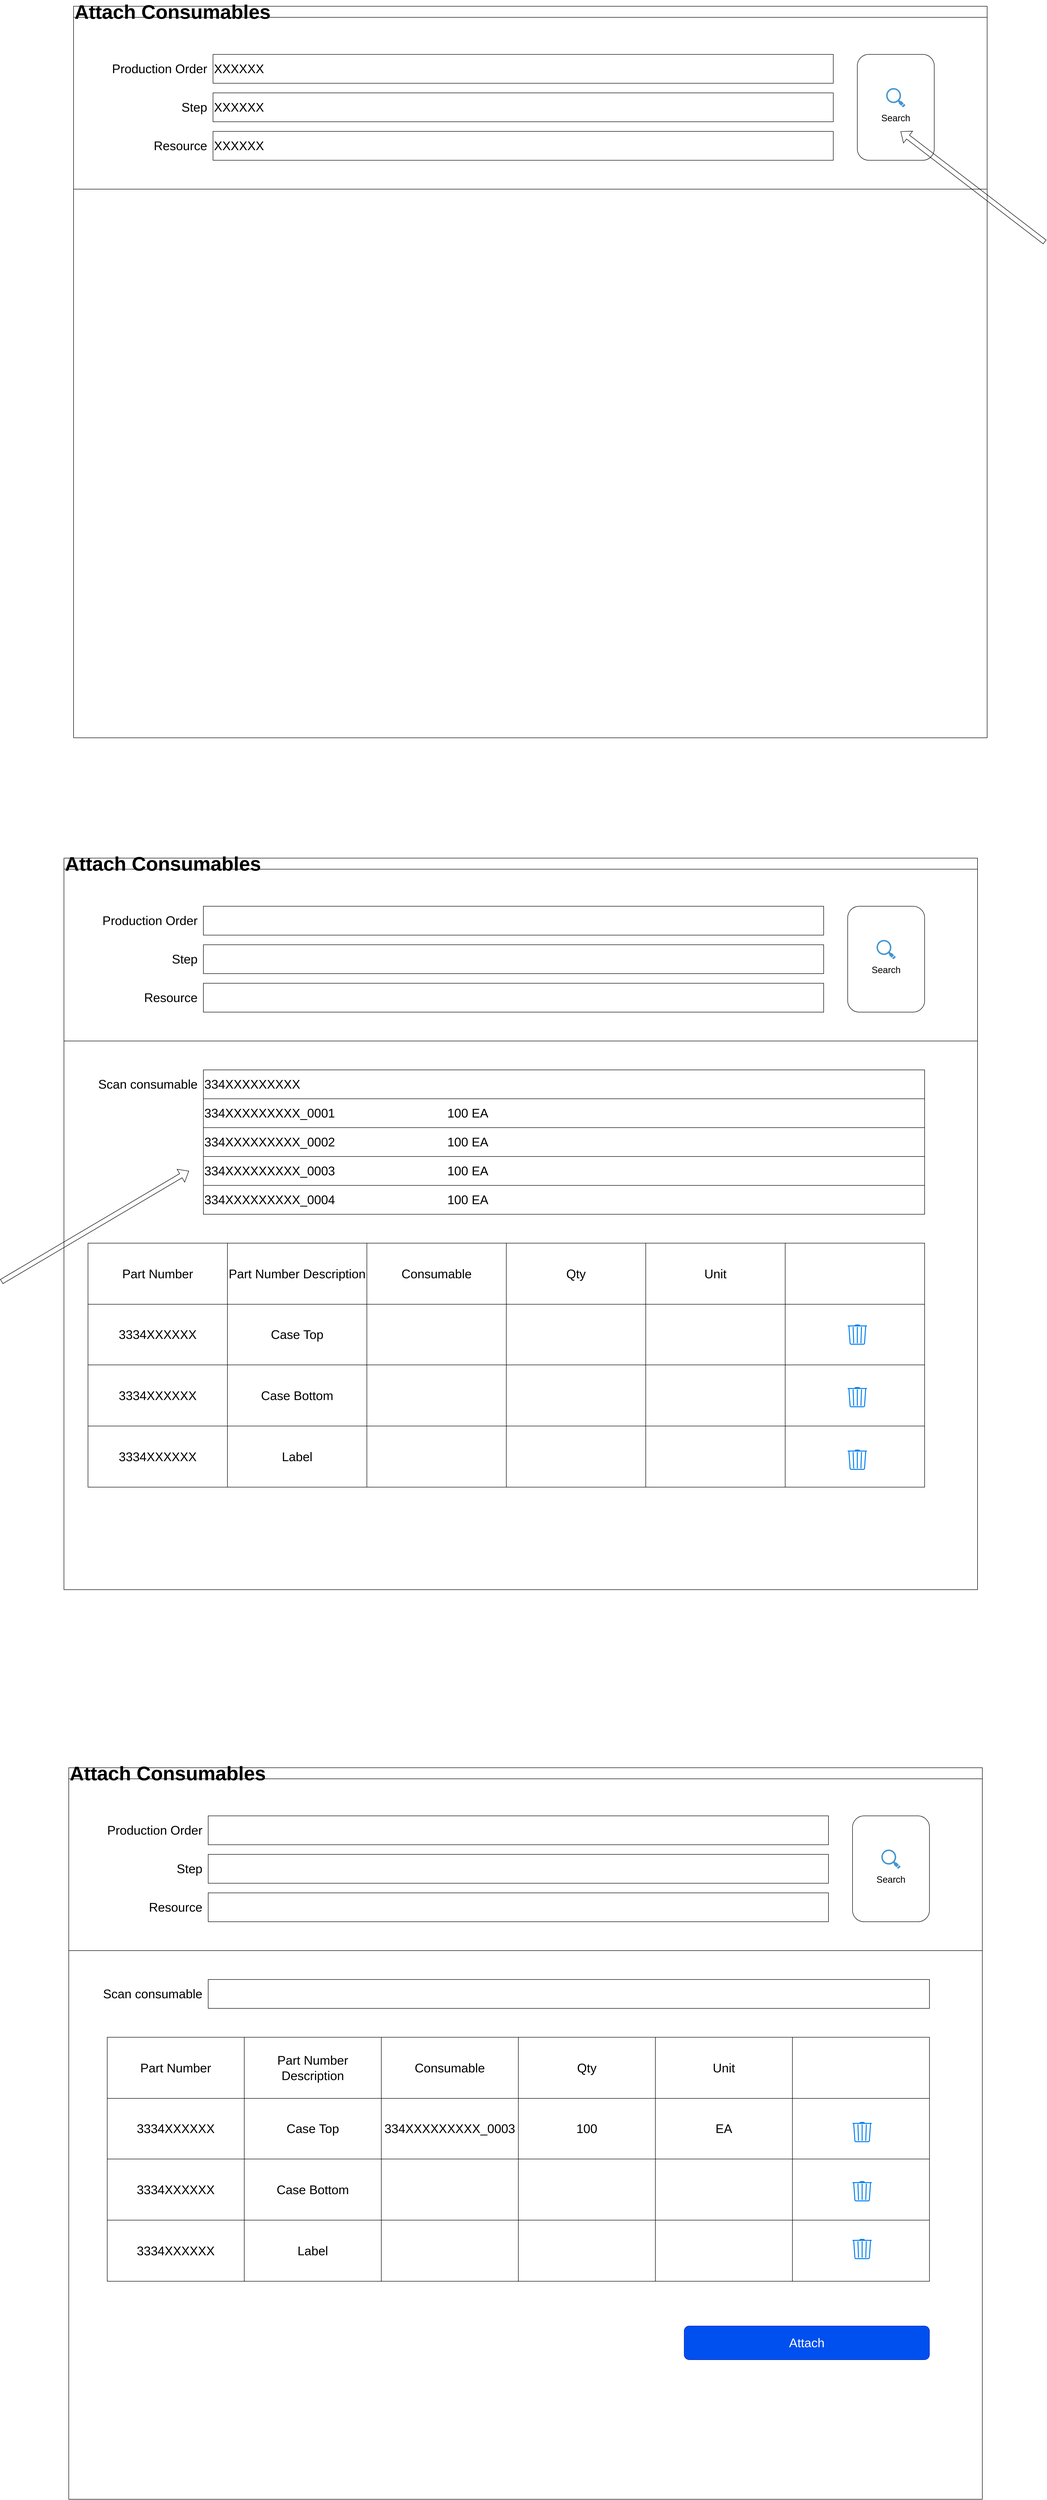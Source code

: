 <mxfile version="24.2.2" type="github">
  <diagram name="Page-1" id="Syd85vtcyYVbc08jkSv1">
    <mxGraphModel dx="2673" dy="3662" grid="1" gridSize="10" guides="1" tooltips="1" connect="1" arrows="1" fold="1" page="0" pageScale="1" pageWidth="1169" pageHeight="827" math="0" shadow="0">
      <root>
        <mxCell id="0" />
        <mxCell id="1" parent="0" />
        <mxCell id="GBS9pjqPEXnVsBJEZC-B-23" value="&lt;font style=&quot;font-size: 41px;&quot;&gt;Attach Consumables&lt;/font&gt;" style="swimlane;whiteSpace=wrap;html=1;align=left;" vertex="1" parent="1">
          <mxGeometry x="-130" y="-50" width="1900" height="1520" as="geometry" />
        </mxCell>
        <mxCell id="GBS9pjqPEXnVsBJEZC-B-14" value="" style="rounded=0;whiteSpace=wrap;html=1;" vertex="1" parent="GBS9pjqPEXnVsBJEZC-B-23">
          <mxGeometry x="290" y="100" width="1290" height="60" as="geometry" />
        </mxCell>
        <mxCell id="GBS9pjqPEXnVsBJEZC-B-15" value="" style="rounded=0;whiteSpace=wrap;html=1;" vertex="1" parent="GBS9pjqPEXnVsBJEZC-B-23">
          <mxGeometry x="290" y="180" width="1290" height="60" as="geometry" />
        </mxCell>
        <mxCell id="GBS9pjqPEXnVsBJEZC-B-16" value="" style="rounded=0;whiteSpace=wrap;html=1;" vertex="1" parent="GBS9pjqPEXnVsBJEZC-B-23">
          <mxGeometry x="290" y="260" width="1290" height="60" as="geometry" />
        </mxCell>
        <mxCell id="GBS9pjqPEXnVsBJEZC-B-17" value="Production Order" style="text;html=1;align=right;verticalAlign=middle;whiteSpace=wrap;rounded=0;fontSize=26;" vertex="1" parent="GBS9pjqPEXnVsBJEZC-B-23">
          <mxGeometry x="60" y="115" width="220" height="30" as="geometry" />
        </mxCell>
        <mxCell id="GBS9pjqPEXnVsBJEZC-B-18" value="Resource" style="text;html=1;align=right;verticalAlign=middle;whiteSpace=wrap;rounded=0;fontSize=26;" vertex="1" parent="GBS9pjqPEXnVsBJEZC-B-23">
          <mxGeometry x="40" y="275" width="240" height="30" as="geometry" />
        </mxCell>
        <mxCell id="GBS9pjqPEXnVsBJEZC-B-19" value="Step" style="text;html=1;align=right;verticalAlign=middle;whiteSpace=wrap;rounded=0;fontSize=26;" vertex="1" parent="GBS9pjqPEXnVsBJEZC-B-23">
          <mxGeometry x="30" y="195" width="250" height="30" as="geometry" />
        </mxCell>
        <mxCell id="GBS9pjqPEXnVsBJEZC-B-20" value="&lt;font style=&quot;font-size: 19px;&quot;&gt;&amp;nbsp;&lt;/font&gt;&lt;div&gt;&lt;font style=&quot;font-size: 19px;&quot;&gt;&lt;br&gt;&lt;/font&gt;&lt;/div&gt;&lt;div&gt;&lt;font style=&quot;font-size: 19px;&quot;&gt;Search&lt;/font&gt;&lt;/div&gt;" style="rounded=1;whiteSpace=wrap;html=1;" vertex="1" parent="GBS9pjqPEXnVsBJEZC-B-23">
          <mxGeometry x="1630" y="100" width="160" height="220" as="geometry" />
        </mxCell>
        <mxCell id="GBS9pjqPEXnVsBJEZC-B-21" value="" style="shadow=0;dashed=0;html=1;strokeColor=none;fillColor=#4495D1;labelPosition=center;verticalLabelPosition=bottom;verticalAlign=top;align=center;outlineConnect=0;shape=mxgraph.veeam.magnifying_glass;pointerEvents=1;" vertex="1" parent="GBS9pjqPEXnVsBJEZC-B-23">
          <mxGeometry x="1690" y="170" width="40" height="40" as="geometry" />
        </mxCell>
        <mxCell id="GBS9pjqPEXnVsBJEZC-B-25" value="&lt;font style=&quot;font-size: 26px;&quot;&gt;334XXXXXXXXX&lt;/font&gt;" style="rounded=0;whiteSpace=wrap;html=1;align=left;" vertex="1" parent="GBS9pjqPEXnVsBJEZC-B-23">
          <mxGeometry x="290" y="440" width="1500" height="60" as="geometry" />
        </mxCell>
        <mxCell id="GBS9pjqPEXnVsBJEZC-B-26" value="&lt;font style=&quot;font-size: 26px;&quot;&gt;Scan consumable&lt;/font&gt;" style="text;html=1;align=right;verticalAlign=middle;whiteSpace=wrap;rounded=0;fontSize=20;" vertex="1" parent="GBS9pjqPEXnVsBJEZC-B-23">
          <mxGeometry x="70" y="455" width="210" height="30" as="geometry" />
        </mxCell>
        <mxCell id="GBS9pjqPEXnVsBJEZC-B-27" value="&lt;font style=&quot;font-size: 26px;&quot;&gt;334XXXXXXXXX_0001&lt;/font&gt;" style="rounded=0;whiteSpace=wrap;html=1;align=left;" vertex="1" parent="GBS9pjqPEXnVsBJEZC-B-23">
          <mxGeometry x="290" y="500" width="1500" height="60" as="geometry" />
        </mxCell>
        <mxCell id="GBS9pjqPEXnVsBJEZC-B-28" value="&lt;font style=&quot;font-size: 26px;&quot;&gt;334XXXXXXXXX_0002&lt;/font&gt;" style="rounded=0;whiteSpace=wrap;html=1;align=left;" vertex="1" parent="GBS9pjqPEXnVsBJEZC-B-23">
          <mxGeometry x="290" y="560" width="1500" height="60" as="geometry" />
        </mxCell>
        <mxCell id="GBS9pjqPEXnVsBJEZC-B-29" value="&lt;font style=&quot;font-size: 26px;&quot;&gt;334XXXXXXXXX_0003&lt;/font&gt;" style="rounded=0;whiteSpace=wrap;html=1;align=left;" vertex="1" parent="GBS9pjqPEXnVsBJEZC-B-23">
          <mxGeometry x="290" y="620" width="1500" height="60" as="geometry" />
        </mxCell>
        <mxCell id="GBS9pjqPEXnVsBJEZC-B-30" value="&lt;font style=&quot;font-size: 26px;&quot;&gt;334XXXXXXXXX_0004&lt;/font&gt;" style="rounded=0;whiteSpace=wrap;html=1;align=left;" vertex="1" parent="GBS9pjqPEXnVsBJEZC-B-23">
          <mxGeometry x="290" y="680" width="1500" height="60" as="geometry" />
        </mxCell>
        <mxCell id="GBS9pjqPEXnVsBJEZC-B-31" value="100 EA" style="text;html=1;align=center;verticalAlign=middle;whiteSpace=wrap;rounded=0;fontSize=26;" vertex="1" parent="GBS9pjqPEXnVsBJEZC-B-23">
          <mxGeometry x="790" y="515" width="100" height="30" as="geometry" />
        </mxCell>
        <mxCell id="GBS9pjqPEXnVsBJEZC-B-38" value="100 EA" style="text;html=1;align=center;verticalAlign=middle;whiteSpace=wrap;rounded=0;fontSize=26;" vertex="1" parent="GBS9pjqPEXnVsBJEZC-B-23">
          <mxGeometry x="790" y="575" width="100" height="30" as="geometry" />
        </mxCell>
        <mxCell id="GBS9pjqPEXnVsBJEZC-B-39" value="100 EA" style="text;html=1;align=center;verticalAlign=middle;whiteSpace=wrap;rounded=0;fontSize=26;" vertex="1" parent="GBS9pjqPEXnVsBJEZC-B-23">
          <mxGeometry x="790" y="635" width="100" height="30" as="geometry" />
        </mxCell>
        <mxCell id="GBS9pjqPEXnVsBJEZC-B-40" value="100 EA" style="text;html=1;align=center;verticalAlign=middle;whiteSpace=wrap;rounded=0;fontSize=26;" vertex="1" parent="GBS9pjqPEXnVsBJEZC-B-23">
          <mxGeometry x="790" y="695" width="100" height="30" as="geometry" />
        </mxCell>
        <mxCell id="GBS9pjqPEXnVsBJEZC-B-41" value="" style="shape=flexArrow;endArrow=classic;html=1;rounded=0;" edge="1" parent="GBS9pjqPEXnVsBJEZC-B-23">
          <mxGeometry width="50" height="50" relative="1" as="geometry">
            <mxPoint x="-130" y="880" as="sourcePoint" />
            <mxPoint x="260" y="650" as="targetPoint" />
          </mxGeometry>
        </mxCell>
        <mxCell id="GBS9pjqPEXnVsBJEZC-B-124" value="" style="shape=table;startSize=0;container=1;collapsible=0;childLayout=tableLayout;fontSize=16;" vertex="1" parent="GBS9pjqPEXnVsBJEZC-B-23">
          <mxGeometry x="50" y="800" width="1740" height="507" as="geometry" />
        </mxCell>
        <mxCell id="GBS9pjqPEXnVsBJEZC-B-125" value="" style="shape=tableRow;horizontal=0;startSize=0;swimlaneHead=0;swimlaneBody=0;strokeColor=inherit;top=0;left=0;bottom=0;right=0;collapsible=0;dropTarget=0;fillColor=none;points=[[0,0.5],[1,0.5]];portConstraint=eastwest;fontSize=16;" vertex="1" parent="GBS9pjqPEXnVsBJEZC-B-124">
          <mxGeometry width="1740" height="127" as="geometry" />
        </mxCell>
        <mxCell id="GBS9pjqPEXnVsBJEZC-B-126" value="&lt;font style=&quot;font-size: 26px;&quot;&gt;Part Number&lt;/font&gt;" style="shape=partialRectangle;html=1;whiteSpace=wrap;connectable=0;strokeColor=inherit;overflow=hidden;fillColor=none;top=0;left=0;bottom=0;right=0;pointerEvents=1;fontSize=16;" vertex="1" parent="GBS9pjqPEXnVsBJEZC-B-125">
          <mxGeometry width="290" height="127" as="geometry">
            <mxRectangle width="290" height="127" as="alternateBounds" />
          </mxGeometry>
        </mxCell>
        <mxCell id="GBS9pjqPEXnVsBJEZC-B-127" value="&lt;span style=&quot;font-size: 26px;&quot;&gt;Part Number Description&lt;/span&gt;" style="shape=partialRectangle;html=1;whiteSpace=wrap;connectable=0;strokeColor=inherit;overflow=hidden;fillColor=none;top=0;left=0;bottom=0;right=0;pointerEvents=1;fontSize=16;" vertex="1" parent="GBS9pjqPEXnVsBJEZC-B-125">
          <mxGeometry x="290" width="290" height="127" as="geometry">
            <mxRectangle width="290" height="127" as="alternateBounds" />
          </mxGeometry>
        </mxCell>
        <mxCell id="GBS9pjqPEXnVsBJEZC-B-128" value="&lt;span style=&quot;font-size: 26px;&quot;&gt;Consumable&lt;/span&gt;" style="shape=partialRectangle;html=1;whiteSpace=wrap;connectable=0;strokeColor=inherit;overflow=hidden;fillColor=none;top=0;left=0;bottom=0;right=0;pointerEvents=1;fontSize=16;" vertex="1" parent="GBS9pjqPEXnVsBJEZC-B-125">
          <mxGeometry x="580" width="290" height="127" as="geometry">
            <mxRectangle width="290" height="127" as="alternateBounds" />
          </mxGeometry>
        </mxCell>
        <mxCell id="GBS9pjqPEXnVsBJEZC-B-129" value="&lt;span style=&quot;font-size: 26px;&quot;&gt;Qty&lt;/span&gt;" style="shape=partialRectangle;html=1;whiteSpace=wrap;connectable=0;strokeColor=inherit;overflow=hidden;fillColor=none;top=0;left=0;bottom=0;right=0;pointerEvents=1;fontSize=16;" vertex="1" parent="GBS9pjqPEXnVsBJEZC-B-125">
          <mxGeometry x="870" width="290" height="127" as="geometry">
            <mxRectangle width="290" height="127" as="alternateBounds" />
          </mxGeometry>
        </mxCell>
        <mxCell id="GBS9pjqPEXnVsBJEZC-B-130" value="&lt;span style=&quot;font-size: 26px;&quot;&gt;Unit&lt;/span&gt;" style="shape=partialRectangle;html=1;whiteSpace=wrap;connectable=0;strokeColor=inherit;overflow=hidden;fillColor=none;top=0;left=0;bottom=0;right=0;pointerEvents=1;fontSize=16;" vertex="1" parent="GBS9pjqPEXnVsBJEZC-B-125">
          <mxGeometry x="1160" width="290" height="127" as="geometry">
            <mxRectangle width="290" height="127" as="alternateBounds" />
          </mxGeometry>
        </mxCell>
        <mxCell id="GBS9pjqPEXnVsBJEZC-B-149" style="shape=partialRectangle;html=1;whiteSpace=wrap;connectable=0;strokeColor=inherit;overflow=hidden;fillColor=none;top=0;left=0;bottom=0;right=0;pointerEvents=1;fontSize=16;" vertex="1" parent="GBS9pjqPEXnVsBJEZC-B-125">
          <mxGeometry x="1450" width="290" height="127" as="geometry">
            <mxRectangle width="290" height="127" as="alternateBounds" />
          </mxGeometry>
        </mxCell>
        <mxCell id="GBS9pjqPEXnVsBJEZC-B-131" value="" style="shape=tableRow;horizontal=0;startSize=0;swimlaneHead=0;swimlaneBody=0;strokeColor=inherit;top=0;left=0;bottom=0;right=0;collapsible=0;dropTarget=0;fillColor=none;points=[[0,0.5],[1,0.5]];portConstraint=eastwest;fontSize=16;" vertex="1" parent="GBS9pjqPEXnVsBJEZC-B-124">
          <mxGeometry y="127" width="1740" height="126" as="geometry" />
        </mxCell>
        <mxCell id="GBS9pjqPEXnVsBJEZC-B-132" value="&lt;font style=&quot;font-size: 26px;&quot;&gt;3334XXXXXX&lt;/font&gt;" style="shape=partialRectangle;html=1;whiteSpace=wrap;connectable=0;strokeColor=inherit;overflow=hidden;fillColor=none;top=0;left=0;bottom=0;right=0;pointerEvents=1;fontSize=16;" vertex="1" parent="GBS9pjqPEXnVsBJEZC-B-131">
          <mxGeometry width="290" height="126" as="geometry">
            <mxRectangle width="290" height="126" as="alternateBounds" />
          </mxGeometry>
        </mxCell>
        <mxCell id="GBS9pjqPEXnVsBJEZC-B-133" value="&lt;span style=&quot;font-size: 26px;&quot;&gt;Case Top&lt;/span&gt;" style="shape=partialRectangle;html=1;whiteSpace=wrap;connectable=0;strokeColor=inherit;overflow=hidden;fillColor=none;top=0;left=0;bottom=0;right=0;pointerEvents=1;fontSize=16;" vertex="1" parent="GBS9pjqPEXnVsBJEZC-B-131">
          <mxGeometry x="290" width="290" height="126" as="geometry">
            <mxRectangle width="290" height="126" as="alternateBounds" />
          </mxGeometry>
        </mxCell>
        <mxCell id="GBS9pjqPEXnVsBJEZC-B-134" value="" style="shape=partialRectangle;html=1;whiteSpace=wrap;connectable=0;strokeColor=inherit;overflow=hidden;fillColor=none;top=0;left=0;bottom=0;right=0;pointerEvents=1;fontSize=16;" vertex="1" parent="GBS9pjqPEXnVsBJEZC-B-131">
          <mxGeometry x="580" width="290" height="126" as="geometry">
            <mxRectangle width="290" height="126" as="alternateBounds" />
          </mxGeometry>
        </mxCell>
        <mxCell id="GBS9pjqPEXnVsBJEZC-B-135" style="shape=partialRectangle;html=1;whiteSpace=wrap;connectable=0;strokeColor=inherit;overflow=hidden;fillColor=none;top=0;left=0;bottom=0;right=0;pointerEvents=1;fontSize=16;" vertex="1" parent="GBS9pjqPEXnVsBJEZC-B-131">
          <mxGeometry x="870" width="290" height="126" as="geometry">
            <mxRectangle width="290" height="126" as="alternateBounds" />
          </mxGeometry>
        </mxCell>
        <mxCell id="GBS9pjqPEXnVsBJEZC-B-136" style="shape=partialRectangle;html=1;whiteSpace=wrap;connectable=0;strokeColor=inherit;overflow=hidden;fillColor=none;top=0;left=0;bottom=0;right=0;pointerEvents=1;fontSize=16;" vertex="1" parent="GBS9pjqPEXnVsBJEZC-B-131">
          <mxGeometry x="1160" width="290" height="126" as="geometry">
            <mxRectangle width="290" height="126" as="alternateBounds" />
          </mxGeometry>
        </mxCell>
        <mxCell id="GBS9pjqPEXnVsBJEZC-B-150" style="shape=partialRectangle;html=1;whiteSpace=wrap;connectable=0;strokeColor=inherit;overflow=hidden;fillColor=none;top=0;left=0;bottom=0;right=0;pointerEvents=1;fontSize=16;" vertex="1" parent="GBS9pjqPEXnVsBJEZC-B-131">
          <mxGeometry x="1450" width="290" height="126" as="geometry">
            <mxRectangle width="290" height="126" as="alternateBounds" />
          </mxGeometry>
        </mxCell>
        <mxCell id="GBS9pjqPEXnVsBJEZC-B-137" value="" style="shape=tableRow;horizontal=0;startSize=0;swimlaneHead=0;swimlaneBody=0;strokeColor=inherit;top=0;left=0;bottom=0;right=0;collapsible=0;dropTarget=0;fillColor=none;points=[[0,0.5],[1,0.5]];portConstraint=eastwest;fontSize=16;" vertex="1" parent="GBS9pjqPEXnVsBJEZC-B-124">
          <mxGeometry y="253" width="1740" height="127" as="geometry" />
        </mxCell>
        <mxCell id="GBS9pjqPEXnVsBJEZC-B-138" value="&lt;span style=&quot;font-size: 26px;&quot;&gt;3334XXXXXX&lt;/span&gt;" style="shape=partialRectangle;html=1;whiteSpace=wrap;connectable=0;strokeColor=inherit;overflow=hidden;fillColor=none;top=0;left=0;bottom=0;right=0;pointerEvents=1;fontSize=16;" vertex="1" parent="GBS9pjqPEXnVsBJEZC-B-137">
          <mxGeometry width="290" height="127" as="geometry">
            <mxRectangle width="290" height="127" as="alternateBounds" />
          </mxGeometry>
        </mxCell>
        <mxCell id="GBS9pjqPEXnVsBJEZC-B-139" value="&lt;span style=&quot;font-size: 26px;&quot;&gt;Case Bottom&lt;/span&gt;" style="shape=partialRectangle;html=1;whiteSpace=wrap;connectable=0;strokeColor=inherit;overflow=hidden;fillColor=none;top=0;left=0;bottom=0;right=0;pointerEvents=1;fontSize=16;" vertex="1" parent="GBS9pjqPEXnVsBJEZC-B-137">
          <mxGeometry x="290" width="290" height="127" as="geometry">
            <mxRectangle width="290" height="127" as="alternateBounds" />
          </mxGeometry>
        </mxCell>
        <mxCell id="GBS9pjqPEXnVsBJEZC-B-140" value="" style="shape=partialRectangle;html=1;whiteSpace=wrap;connectable=0;strokeColor=inherit;overflow=hidden;fillColor=none;top=0;left=0;bottom=0;right=0;pointerEvents=1;fontSize=16;" vertex="1" parent="GBS9pjqPEXnVsBJEZC-B-137">
          <mxGeometry x="580" width="290" height="127" as="geometry">
            <mxRectangle width="290" height="127" as="alternateBounds" />
          </mxGeometry>
        </mxCell>
        <mxCell id="GBS9pjqPEXnVsBJEZC-B-141" style="shape=partialRectangle;html=1;whiteSpace=wrap;connectable=0;strokeColor=inherit;overflow=hidden;fillColor=none;top=0;left=0;bottom=0;right=0;pointerEvents=1;fontSize=16;" vertex="1" parent="GBS9pjqPEXnVsBJEZC-B-137">
          <mxGeometry x="870" width="290" height="127" as="geometry">
            <mxRectangle width="290" height="127" as="alternateBounds" />
          </mxGeometry>
        </mxCell>
        <mxCell id="GBS9pjqPEXnVsBJEZC-B-142" style="shape=partialRectangle;html=1;whiteSpace=wrap;connectable=0;strokeColor=inherit;overflow=hidden;fillColor=none;top=0;left=0;bottom=0;right=0;pointerEvents=1;fontSize=16;" vertex="1" parent="GBS9pjqPEXnVsBJEZC-B-137">
          <mxGeometry x="1160" width="290" height="127" as="geometry">
            <mxRectangle width="290" height="127" as="alternateBounds" />
          </mxGeometry>
        </mxCell>
        <mxCell id="GBS9pjqPEXnVsBJEZC-B-151" style="shape=partialRectangle;html=1;whiteSpace=wrap;connectable=0;strokeColor=inherit;overflow=hidden;fillColor=none;top=0;left=0;bottom=0;right=0;pointerEvents=1;fontSize=16;" vertex="1" parent="GBS9pjqPEXnVsBJEZC-B-137">
          <mxGeometry x="1450" width="290" height="127" as="geometry">
            <mxRectangle width="290" height="127" as="alternateBounds" />
          </mxGeometry>
        </mxCell>
        <mxCell id="GBS9pjqPEXnVsBJEZC-B-143" style="shape=tableRow;horizontal=0;startSize=0;swimlaneHead=0;swimlaneBody=0;strokeColor=inherit;top=0;left=0;bottom=0;right=0;collapsible=0;dropTarget=0;fillColor=none;points=[[0,0.5],[1,0.5]];portConstraint=eastwest;fontSize=16;" vertex="1" parent="GBS9pjqPEXnVsBJEZC-B-124">
          <mxGeometry y="380" width="1740" height="127" as="geometry" />
        </mxCell>
        <mxCell id="GBS9pjqPEXnVsBJEZC-B-144" value="&lt;span style=&quot;font-size: 26px;&quot;&gt;3334XXXXXX&lt;/span&gt;" style="shape=partialRectangle;html=1;whiteSpace=wrap;connectable=0;strokeColor=inherit;overflow=hidden;fillColor=none;top=0;left=0;bottom=0;right=0;pointerEvents=1;fontSize=16;" vertex="1" parent="GBS9pjqPEXnVsBJEZC-B-143">
          <mxGeometry width="290" height="127" as="geometry">
            <mxRectangle width="290" height="127" as="alternateBounds" />
          </mxGeometry>
        </mxCell>
        <mxCell id="GBS9pjqPEXnVsBJEZC-B-145" value="&lt;span style=&quot;font-size: 26px;&quot;&gt;Label&lt;/span&gt;" style="shape=partialRectangle;html=1;whiteSpace=wrap;connectable=0;strokeColor=inherit;overflow=hidden;fillColor=none;top=0;left=0;bottom=0;right=0;pointerEvents=1;fontSize=16;" vertex="1" parent="GBS9pjqPEXnVsBJEZC-B-143">
          <mxGeometry x="290" width="290" height="127" as="geometry">
            <mxRectangle width="290" height="127" as="alternateBounds" />
          </mxGeometry>
        </mxCell>
        <mxCell id="GBS9pjqPEXnVsBJEZC-B-146" style="shape=partialRectangle;html=1;whiteSpace=wrap;connectable=0;strokeColor=inherit;overflow=hidden;fillColor=none;top=0;left=0;bottom=0;right=0;pointerEvents=1;fontSize=16;" vertex="1" parent="GBS9pjqPEXnVsBJEZC-B-143">
          <mxGeometry x="580" width="290" height="127" as="geometry">
            <mxRectangle width="290" height="127" as="alternateBounds" />
          </mxGeometry>
        </mxCell>
        <mxCell id="GBS9pjqPEXnVsBJEZC-B-147" style="shape=partialRectangle;html=1;whiteSpace=wrap;connectable=0;strokeColor=inherit;overflow=hidden;fillColor=none;top=0;left=0;bottom=0;right=0;pointerEvents=1;fontSize=16;" vertex="1" parent="GBS9pjqPEXnVsBJEZC-B-143">
          <mxGeometry x="870" width="290" height="127" as="geometry">
            <mxRectangle width="290" height="127" as="alternateBounds" />
          </mxGeometry>
        </mxCell>
        <mxCell id="GBS9pjqPEXnVsBJEZC-B-148" style="shape=partialRectangle;html=1;whiteSpace=wrap;connectable=0;strokeColor=inherit;overflow=hidden;fillColor=none;top=0;left=0;bottom=0;right=0;pointerEvents=1;fontSize=16;" vertex="1" parent="GBS9pjqPEXnVsBJEZC-B-143">
          <mxGeometry x="1160" width="290" height="127" as="geometry">
            <mxRectangle width="290" height="127" as="alternateBounds" />
          </mxGeometry>
        </mxCell>
        <mxCell id="GBS9pjqPEXnVsBJEZC-B-152" style="shape=partialRectangle;html=1;whiteSpace=wrap;connectable=0;strokeColor=inherit;overflow=hidden;fillColor=none;top=0;left=0;bottom=0;right=0;pointerEvents=1;fontSize=16;" vertex="1" parent="GBS9pjqPEXnVsBJEZC-B-143">
          <mxGeometry x="1450" width="290" height="127" as="geometry">
            <mxRectangle width="290" height="127" as="alternateBounds" />
          </mxGeometry>
        </mxCell>
        <mxCell id="GBS9pjqPEXnVsBJEZC-B-154" value="" style="html=1;verticalLabelPosition=bottom;align=center;labelBackgroundColor=#ffffff;verticalAlign=top;strokeWidth=2;strokeColor=#0080F0;shadow=0;dashed=0;shape=mxgraph.ios7.icons.trashcan;" vertex="1" parent="GBS9pjqPEXnVsBJEZC-B-23">
          <mxGeometry x="1630" y="970" width="40" height="40" as="geometry" />
        </mxCell>
        <mxCell id="GBS9pjqPEXnVsBJEZC-B-155" value="" style="html=1;verticalLabelPosition=bottom;align=center;labelBackgroundColor=#ffffff;verticalAlign=top;strokeWidth=2;strokeColor=#0080F0;shadow=0;dashed=0;shape=mxgraph.ios7.icons.trashcan;" vertex="1" parent="GBS9pjqPEXnVsBJEZC-B-23">
          <mxGeometry x="1630" y="1100" width="40" height="40" as="geometry" />
        </mxCell>
        <mxCell id="GBS9pjqPEXnVsBJEZC-B-156" value="" style="html=1;verticalLabelPosition=bottom;align=center;labelBackgroundColor=#ffffff;verticalAlign=top;strokeWidth=2;strokeColor=#0080F0;shadow=0;dashed=0;shape=mxgraph.ios7.icons.trashcan;" vertex="1" parent="GBS9pjqPEXnVsBJEZC-B-23">
          <mxGeometry x="1630" y="1230" width="40" height="40" as="geometry" />
        </mxCell>
        <mxCell id="GBS9pjqPEXnVsBJEZC-B-24" value="" style="endArrow=none;html=1;rounded=0;exitX=0;exitY=0.25;exitDx=0;exitDy=0;entryX=1;entryY=0.25;entryDx=0;entryDy=0;" edge="1" parent="1" source="GBS9pjqPEXnVsBJEZC-B-23" target="GBS9pjqPEXnVsBJEZC-B-23">
          <mxGeometry width="50" height="50" relative="1" as="geometry">
            <mxPoint x="710" y="590" as="sourcePoint" />
            <mxPoint x="760" y="540" as="targetPoint" />
          </mxGeometry>
        </mxCell>
        <mxCell id="GBS9pjqPEXnVsBJEZC-B-63" value="&lt;font style=&quot;font-size: 41px;&quot;&gt;Attach Consumables&lt;/font&gt;" style="swimlane;whiteSpace=wrap;html=1;align=left;" vertex="1" parent="1">
          <mxGeometry x="-120" y="1840" width="1900" height="1520" as="geometry" />
        </mxCell>
        <mxCell id="GBS9pjqPEXnVsBJEZC-B-64" value="" style="rounded=0;whiteSpace=wrap;html=1;" vertex="1" parent="GBS9pjqPEXnVsBJEZC-B-63">
          <mxGeometry x="290" y="100" width="1290" height="60" as="geometry" />
        </mxCell>
        <mxCell id="GBS9pjqPEXnVsBJEZC-B-65" value="" style="rounded=0;whiteSpace=wrap;html=1;" vertex="1" parent="GBS9pjqPEXnVsBJEZC-B-63">
          <mxGeometry x="290" y="180" width="1290" height="60" as="geometry" />
        </mxCell>
        <mxCell id="GBS9pjqPEXnVsBJEZC-B-66" value="" style="rounded=0;whiteSpace=wrap;html=1;" vertex="1" parent="GBS9pjqPEXnVsBJEZC-B-63">
          <mxGeometry x="290" y="260" width="1290" height="60" as="geometry" />
        </mxCell>
        <mxCell id="GBS9pjqPEXnVsBJEZC-B-67" value="Production Order" style="text;html=1;align=right;verticalAlign=middle;whiteSpace=wrap;rounded=0;fontSize=26;" vertex="1" parent="GBS9pjqPEXnVsBJEZC-B-63">
          <mxGeometry x="50" y="115" width="230" height="30" as="geometry" />
        </mxCell>
        <mxCell id="GBS9pjqPEXnVsBJEZC-B-68" value="Resource" style="text;html=1;align=right;verticalAlign=middle;whiteSpace=wrap;rounded=0;fontSize=26;" vertex="1" parent="GBS9pjqPEXnVsBJEZC-B-63">
          <mxGeometry x="50" y="275" width="230" height="30" as="geometry" />
        </mxCell>
        <mxCell id="GBS9pjqPEXnVsBJEZC-B-69" value="Step" style="text;html=1;align=right;verticalAlign=middle;whiteSpace=wrap;rounded=0;fontSize=26;" vertex="1" parent="GBS9pjqPEXnVsBJEZC-B-63">
          <mxGeometry x="60" y="195" width="220" height="30" as="geometry" />
        </mxCell>
        <mxCell id="GBS9pjqPEXnVsBJEZC-B-70" value="&lt;font style=&quot;font-size: 19px;&quot;&gt;&amp;nbsp;&lt;/font&gt;&lt;div&gt;&lt;font style=&quot;font-size: 19px;&quot;&gt;&lt;br&gt;&lt;/font&gt;&lt;/div&gt;&lt;div&gt;&lt;font style=&quot;font-size: 19px;&quot;&gt;Search&lt;/font&gt;&lt;/div&gt;" style="rounded=1;whiteSpace=wrap;html=1;" vertex="1" parent="GBS9pjqPEXnVsBJEZC-B-63">
          <mxGeometry x="1630" y="100" width="160" height="220" as="geometry" />
        </mxCell>
        <mxCell id="GBS9pjqPEXnVsBJEZC-B-71" value="" style="shadow=0;dashed=0;html=1;strokeColor=none;fillColor=#4495D1;labelPosition=center;verticalLabelPosition=bottom;verticalAlign=top;align=center;outlineConnect=0;shape=mxgraph.veeam.magnifying_glass;pointerEvents=1;" vertex="1" parent="GBS9pjqPEXnVsBJEZC-B-63">
          <mxGeometry x="1690" y="170" width="40" height="40" as="geometry" />
        </mxCell>
        <mxCell id="GBS9pjqPEXnVsBJEZC-B-72" value="" style="rounded=0;whiteSpace=wrap;html=1;align=left;" vertex="1" parent="GBS9pjqPEXnVsBJEZC-B-63">
          <mxGeometry x="290" y="440" width="1500" height="60" as="geometry" />
        </mxCell>
        <mxCell id="GBS9pjqPEXnVsBJEZC-B-73" value="&lt;font style=&quot;font-size: 26px;&quot;&gt;Scan consumable&lt;/font&gt;" style="text;html=1;align=right;verticalAlign=middle;whiteSpace=wrap;rounded=0;fontSize=20;" vertex="1" parent="GBS9pjqPEXnVsBJEZC-B-63">
          <mxGeometry x="70" y="455" width="210" height="30" as="geometry" />
        </mxCell>
        <mxCell id="GBS9pjqPEXnVsBJEZC-B-157" value="" style="html=1;verticalLabelPosition=bottom;align=center;labelBackgroundColor=#ffffff;verticalAlign=top;strokeWidth=2;strokeColor=#0080F0;shadow=0;dashed=0;shape=mxgraph.ios7.icons.trashcan;" vertex="1" parent="GBS9pjqPEXnVsBJEZC-B-63">
          <mxGeometry x="1630" y="730" width="40" height="40" as="geometry" />
        </mxCell>
        <mxCell id="GBS9pjqPEXnVsBJEZC-B-158" value="" style="html=1;verticalLabelPosition=bottom;align=center;labelBackgroundColor=#ffffff;verticalAlign=top;strokeWidth=2;strokeColor=#0080F0;shadow=0;dashed=0;shape=mxgraph.ios7.icons.trashcan;" vertex="1" parent="GBS9pjqPEXnVsBJEZC-B-63">
          <mxGeometry x="1630" y="860" width="40" height="40" as="geometry" />
        </mxCell>
        <mxCell id="GBS9pjqPEXnVsBJEZC-B-159" value="" style="html=1;verticalLabelPosition=bottom;align=center;labelBackgroundColor=#ffffff;verticalAlign=top;strokeWidth=2;strokeColor=#0080F0;shadow=0;dashed=0;shape=mxgraph.ios7.icons.trashcan;" vertex="1" parent="GBS9pjqPEXnVsBJEZC-B-63">
          <mxGeometry x="1630" y="990" width="40" height="40" as="geometry" />
        </mxCell>
        <mxCell id="GBS9pjqPEXnVsBJEZC-B-167" value="&lt;font style=&quot;font-size: 26px;&quot;&gt;Attach&lt;/font&gt;" style="rounded=1;whiteSpace=wrap;html=1;fillColor=#0050ef;fontColor=#ffffff;strokeColor=#001DBC;" vertex="1" parent="GBS9pjqPEXnVsBJEZC-B-63">
          <mxGeometry x="1280" y="1160" width="510" height="70" as="geometry" />
        </mxCell>
        <mxCell id="GBS9pjqPEXnVsBJEZC-B-83" value="" style="endArrow=none;html=1;rounded=0;exitX=0;exitY=0.25;exitDx=0;exitDy=0;entryX=1;entryY=0.25;entryDx=0;entryDy=0;" edge="1" parent="1" source="GBS9pjqPEXnVsBJEZC-B-63" target="GBS9pjqPEXnVsBJEZC-B-63">
          <mxGeometry width="50" height="50" relative="1" as="geometry">
            <mxPoint x="720" y="2480" as="sourcePoint" />
            <mxPoint x="770" y="2430" as="targetPoint" />
          </mxGeometry>
        </mxCell>
        <mxCell id="GBS9pjqPEXnVsBJEZC-B-99" value="" style="shape=table;startSize=0;container=1;collapsible=0;childLayout=tableLayout;fontSize=16;" vertex="1" parent="1">
          <mxGeometry x="-40" y="2400" width="1710" height="507" as="geometry" />
        </mxCell>
        <mxCell id="GBS9pjqPEXnVsBJEZC-B-100" value="" style="shape=tableRow;horizontal=0;startSize=0;swimlaneHead=0;swimlaneBody=0;strokeColor=inherit;top=0;left=0;bottom=0;right=0;collapsible=0;dropTarget=0;fillColor=none;points=[[0,0.5],[1,0.5]];portConstraint=eastwest;fontSize=16;" vertex="1" parent="GBS9pjqPEXnVsBJEZC-B-99">
          <mxGeometry width="1710" height="127" as="geometry" />
        </mxCell>
        <mxCell id="GBS9pjqPEXnVsBJEZC-B-101" value="&lt;font style=&quot;font-size: 26px;&quot;&gt;Part Number&lt;/font&gt;" style="shape=partialRectangle;html=1;whiteSpace=wrap;connectable=0;strokeColor=inherit;overflow=hidden;fillColor=none;top=0;left=0;bottom=0;right=0;pointerEvents=1;fontSize=16;" vertex="1" parent="GBS9pjqPEXnVsBJEZC-B-100">
          <mxGeometry width="285" height="127" as="geometry">
            <mxRectangle width="285" height="127" as="alternateBounds" />
          </mxGeometry>
        </mxCell>
        <mxCell id="GBS9pjqPEXnVsBJEZC-B-102" value="&lt;span style=&quot;font-size: 26px;&quot;&gt;Part Number Description&lt;/span&gt;" style="shape=partialRectangle;html=1;whiteSpace=wrap;connectable=0;strokeColor=inherit;overflow=hidden;fillColor=none;top=0;left=0;bottom=0;right=0;pointerEvents=1;fontSize=16;" vertex="1" parent="GBS9pjqPEXnVsBJEZC-B-100">
          <mxGeometry x="285" width="285" height="127" as="geometry">
            <mxRectangle width="285" height="127" as="alternateBounds" />
          </mxGeometry>
        </mxCell>
        <mxCell id="GBS9pjqPEXnVsBJEZC-B-103" value="&lt;span style=&quot;font-size: 26px;&quot;&gt;Consumable&lt;/span&gt;" style="shape=partialRectangle;html=1;whiteSpace=wrap;connectable=0;strokeColor=inherit;overflow=hidden;fillColor=none;top=0;left=0;bottom=0;right=0;pointerEvents=1;fontSize=16;" vertex="1" parent="GBS9pjqPEXnVsBJEZC-B-100">
          <mxGeometry x="570" width="285" height="127" as="geometry">
            <mxRectangle width="285" height="127" as="alternateBounds" />
          </mxGeometry>
        </mxCell>
        <mxCell id="GBS9pjqPEXnVsBJEZC-B-112" value="&lt;span style=&quot;font-size: 26px;&quot;&gt;Qty&lt;/span&gt;" style="shape=partialRectangle;html=1;whiteSpace=wrap;connectable=0;strokeColor=inherit;overflow=hidden;fillColor=none;top=0;left=0;bottom=0;right=0;pointerEvents=1;fontSize=16;" vertex="1" parent="GBS9pjqPEXnVsBJEZC-B-100">
          <mxGeometry x="855" width="285" height="127" as="geometry">
            <mxRectangle width="285" height="127" as="alternateBounds" />
          </mxGeometry>
        </mxCell>
        <mxCell id="GBS9pjqPEXnVsBJEZC-B-115" value="&lt;span style=&quot;font-size: 26px;&quot;&gt;Unit&lt;/span&gt;" style="shape=partialRectangle;html=1;whiteSpace=wrap;connectable=0;strokeColor=inherit;overflow=hidden;fillColor=none;top=0;left=0;bottom=0;right=0;pointerEvents=1;fontSize=16;" vertex="1" parent="GBS9pjqPEXnVsBJEZC-B-100">
          <mxGeometry x="1140" width="285" height="127" as="geometry">
            <mxRectangle width="285" height="127" as="alternateBounds" />
          </mxGeometry>
        </mxCell>
        <mxCell id="GBS9pjqPEXnVsBJEZC-B-160" style="shape=partialRectangle;html=1;whiteSpace=wrap;connectable=0;strokeColor=inherit;overflow=hidden;fillColor=none;top=0;left=0;bottom=0;right=0;pointerEvents=1;fontSize=16;" vertex="1" parent="GBS9pjqPEXnVsBJEZC-B-100">
          <mxGeometry x="1425" width="285" height="127" as="geometry">
            <mxRectangle width="285" height="127" as="alternateBounds" />
          </mxGeometry>
        </mxCell>
        <mxCell id="GBS9pjqPEXnVsBJEZC-B-104" value="" style="shape=tableRow;horizontal=0;startSize=0;swimlaneHead=0;swimlaneBody=0;strokeColor=inherit;top=0;left=0;bottom=0;right=0;collapsible=0;dropTarget=0;fillColor=none;points=[[0,0.5],[1,0.5]];portConstraint=eastwest;fontSize=16;" vertex="1" parent="GBS9pjqPEXnVsBJEZC-B-99">
          <mxGeometry y="127" width="1710" height="126" as="geometry" />
        </mxCell>
        <mxCell id="GBS9pjqPEXnVsBJEZC-B-105" value="&lt;font style=&quot;font-size: 26px;&quot;&gt;3334XXXXXX&lt;/font&gt;" style="shape=partialRectangle;html=1;whiteSpace=wrap;connectable=0;strokeColor=inherit;overflow=hidden;fillColor=none;top=0;left=0;bottom=0;right=0;pointerEvents=1;fontSize=16;" vertex="1" parent="GBS9pjqPEXnVsBJEZC-B-104">
          <mxGeometry width="285" height="126" as="geometry">
            <mxRectangle width="285" height="126" as="alternateBounds" />
          </mxGeometry>
        </mxCell>
        <mxCell id="GBS9pjqPEXnVsBJEZC-B-106" value="&lt;span style=&quot;font-size: 26px;&quot;&gt;Case Top&lt;/span&gt;" style="shape=partialRectangle;html=1;whiteSpace=wrap;connectable=0;strokeColor=inherit;overflow=hidden;fillColor=none;top=0;left=0;bottom=0;right=0;pointerEvents=1;fontSize=16;" vertex="1" parent="GBS9pjqPEXnVsBJEZC-B-104">
          <mxGeometry x="285" width="285" height="126" as="geometry">
            <mxRectangle width="285" height="126" as="alternateBounds" />
          </mxGeometry>
        </mxCell>
        <mxCell id="GBS9pjqPEXnVsBJEZC-B-107" value="&lt;span style=&quot;font-size: 26px; text-align: left;&quot;&gt;334XXXXXXXXX_0003&lt;/span&gt;" style="shape=partialRectangle;html=1;whiteSpace=wrap;connectable=0;strokeColor=inherit;overflow=hidden;fillColor=none;top=0;left=0;bottom=0;right=0;pointerEvents=1;fontSize=16;" vertex="1" parent="GBS9pjqPEXnVsBJEZC-B-104">
          <mxGeometry x="570" width="285" height="126" as="geometry">
            <mxRectangle width="285" height="126" as="alternateBounds" />
          </mxGeometry>
        </mxCell>
        <mxCell id="GBS9pjqPEXnVsBJEZC-B-113" value="&lt;div style=&quot;text-align: left;&quot;&gt;&lt;span style=&quot;background-color: initial; font-size: 26px;&quot;&gt;100&lt;/span&gt;&lt;/div&gt;" style="shape=partialRectangle;html=1;whiteSpace=wrap;connectable=0;strokeColor=inherit;overflow=hidden;fillColor=none;top=0;left=0;bottom=0;right=0;pointerEvents=1;fontSize=16;" vertex="1" parent="GBS9pjqPEXnVsBJEZC-B-104">
          <mxGeometry x="855" width="285" height="126" as="geometry">
            <mxRectangle width="285" height="126" as="alternateBounds" />
          </mxGeometry>
        </mxCell>
        <mxCell id="GBS9pjqPEXnVsBJEZC-B-116" value="&lt;div style=&quot;text-align: left;&quot;&gt;&lt;span style=&quot;background-color: initial; font-size: 26px;&quot;&gt;EA&lt;/span&gt;&lt;/div&gt;" style="shape=partialRectangle;html=1;whiteSpace=wrap;connectable=0;strokeColor=inherit;overflow=hidden;fillColor=none;top=0;left=0;bottom=0;right=0;pointerEvents=1;fontSize=16;" vertex="1" parent="GBS9pjqPEXnVsBJEZC-B-104">
          <mxGeometry x="1140" width="285" height="126" as="geometry">
            <mxRectangle width="285" height="126" as="alternateBounds" />
          </mxGeometry>
        </mxCell>
        <mxCell id="GBS9pjqPEXnVsBJEZC-B-161" style="shape=partialRectangle;html=1;whiteSpace=wrap;connectable=0;strokeColor=inherit;overflow=hidden;fillColor=none;top=0;left=0;bottom=0;right=0;pointerEvents=1;fontSize=16;" vertex="1" parent="GBS9pjqPEXnVsBJEZC-B-104">
          <mxGeometry x="1425" width="285" height="126" as="geometry">
            <mxRectangle width="285" height="126" as="alternateBounds" />
          </mxGeometry>
        </mxCell>
        <mxCell id="GBS9pjqPEXnVsBJEZC-B-108" value="" style="shape=tableRow;horizontal=0;startSize=0;swimlaneHead=0;swimlaneBody=0;strokeColor=inherit;top=0;left=0;bottom=0;right=0;collapsible=0;dropTarget=0;fillColor=none;points=[[0,0.5],[1,0.5]];portConstraint=eastwest;fontSize=16;" vertex="1" parent="GBS9pjqPEXnVsBJEZC-B-99">
          <mxGeometry y="253" width="1710" height="127" as="geometry" />
        </mxCell>
        <mxCell id="GBS9pjqPEXnVsBJEZC-B-109" value="&lt;span style=&quot;font-size: 26px;&quot;&gt;3334XXXXXX&lt;/span&gt;" style="shape=partialRectangle;html=1;whiteSpace=wrap;connectable=0;strokeColor=inherit;overflow=hidden;fillColor=none;top=0;left=0;bottom=0;right=0;pointerEvents=1;fontSize=16;" vertex="1" parent="GBS9pjqPEXnVsBJEZC-B-108">
          <mxGeometry width="285" height="127" as="geometry">
            <mxRectangle width="285" height="127" as="alternateBounds" />
          </mxGeometry>
        </mxCell>
        <mxCell id="GBS9pjqPEXnVsBJEZC-B-110" value="&lt;span style=&quot;font-size: 26px;&quot;&gt;Case Bottom&lt;/span&gt;" style="shape=partialRectangle;html=1;whiteSpace=wrap;connectable=0;strokeColor=inherit;overflow=hidden;fillColor=none;top=0;left=0;bottom=0;right=0;pointerEvents=1;fontSize=16;" vertex="1" parent="GBS9pjqPEXnVsBJEZC-B-108">
          <mxGeometry x="285" width="285" height="127" as="geometry">
            <mxRectangle width="285" height="127" as="alternateBounds" />
          </mxGeometry>
        </mxCell>
        <mxCell id="GBS9pjqPEXnVsBJEZC-B-111" value="" style="shape=partialRectangle;html=1;whiteSpace=wrap;connectable=0;strokeColor=inherit;overflow=hidden;fillColor=none;top=0;left=0;bottom=0;right=0;pointerEvents=1;fontSize=16;" vertex="1" parent="GBS9pjqPEXnVsBJEZC-B-108">
          <mxGeometry x="570" width="285" height="127" as="geometry">
            <mxRectangle width="285" height="127" as="alternateBounds" />
          </mxGeometry>
        </mxCell>
        <mxCell id="GBS9pjqPEXnVsBJEZC-B-114" style="shape=partialRectangle;html=1;whiteSpace=wrap;connectable=0;strokeColor=inherit;overflow=hidden;fillColor=none;top=0;left=0;bottom=0;right=0;pointerEvents=1;fontSize=16;" vertex="1" parent="GBS9pjqPEXnVsBJEZC-B-108">
          <mxGeometry x="855" width="285" height="127" as="geometry">
            <mxRectangle width="285" height="127" as="alternateBounds" />
          </mxGeometry>
        </mxCell>
        <mxCell id="GBS9pjqPEXnVsBJEZC-B-117" style="shape=partialRectangle;html=1;whiteSpace=wrap;connectable=0;strokeColor=inherit;overflow=hidden;fillColor=none;top=0;left=0;bottom=0;right=0;pointerEvents=1;fontSize=16;" vertex="1" parent="GBS9pjqPEXnVsBJEZC-B-108">
          <mxGeometry x="1140" width="285" height="127" as="geometry">
            <mxRectangle width="285" height="127" as="alternateBounds" />
          </mxGeometry>
        </mxCell>
        <mxCell id="GBS9pjqPEXnVsBJEZC-B-162" style="shape=partialRectangle;html=1;whiteSpace=wrap;connectable=0;strokeColor=inherit;overflow=hidden;fillColor=none;top=0;left=0;bottom=0;right=0;pointerEvents=1;fontSize=16;" vertex="1" parent="GBS9pjqPEXnVsBJEZC-B-108">
          <mxGeometry x="1425" width="285" height="127" as="geometry">
            <mxRectangle width="285" height="127" as="alternateBounds" />
          </mxGeometry>
        </mxCell>
        <mxCell id="GBS9pjqPEXnVsBJEZC-B-118" style="shape=tableRow;horizontal=0;startSize=0;swimlaneHead=0;swimlaneBody=0;strokeColor=inherit;top=0;left=0;bottom=0;right=0;collapsible=0;dropTarget=0;fillColor=none;points=[[0,0.5],[1,0.5]];portConstraint=eastwest;fontSize=16;" vertex="1" parent="GBS9pjqPEXnVsBJEZC-B-99">
          <mxGeometry y="380" width="1710" height="127" as="geometry" />
        </mxCell>
        <mxCell id="GBS9pjqPEXnVsBJEZC-B-119" value="&lt;span style=&quot;font-size: 26px;&quot;&gt;3334XXXXXX&lt;/span&gt;" style="shape=partialRectangle;html=1;whiteSpace=wrap;connectable=0;strokeColor=inherit;overflow=hidden;fillColor=none;top=0;left=0;bottom=0;right=0;pointerEvents=1;fontSize=16;" vertex="1" parent="GBS9pjqPEXnVsBJEZC-B-118">
          <mxGeometry width="285" height="127" as="geometry">
            <mxRectangle width="285" height="127" as="alternateBounds" />
          </mxGeometry>
        </mxCell>
        <mxCell id="GBS9pjqPEXnVsBJEZC-B-120" value="&lt;span style=&quot;font-size: 26px;&quot;&gt;Label&lt;/span&gt;" style="shape=partialRectangle;html=1;whiteSpace=wrap;connectable=0;strokeColor=inherit;overflow=hidden;fillColor=none;top=0;left=0;bottom=0;right=0;pointerEvents=1;fontSize=16;" vertex="1" parent="GBS9pjqPEXnVsBJEZC-B-118">
          <mxGeometry x="285" width="285" height="127" as="geometry">
            <mxRectangle width="285" height="127" as="alternateBounds" />
          </mxGeometry>
        </mxCell>
        <mxCell id="GBS9pjqPEXnVsBJEZC-B-121" style="shape=partialRectangle;html=1;whiteSpace=wrap;connectable=0;strokeColor=inherit;overflow=hidden;fillColor=none;top=0;left=0;bottom=0;right=0;pointerEvents=1;fontSize=16;" vertex="1" parent="GBS9pjqPEXnVsBJEZC-B-118">
          <mxGeometry x="570" width="285" height="127" as="geometry">
            <mxRectangle width="285" height="127" as="alternateBounds" />
          </mxGeometry>
        </mxCell>
        <mxCell id="GBS9pjqPEXnVsBJEZC-B-122" style="shape=partialRectangle;html=1;whiteSpace=wrap;connectable=0;strokeColor=inherit;overflow=hidden;fillColor=none;top=0;left=0;bottom=0;right=0;pointerEvents=1;fontSize=16;" vertex="1" parent="GBS9pjqPEXnVsBJEZC-B-118">
          <mxGeometry x="855" width="285" height="127" as="geometry">
            <mxRectangle width="285" height="127" as="alternateBounds" />
          </mxGeometry>
        </mxCell>
        <mxCell id="GBS9pjqPEXnVsBJEZC-B-123" style="shape=partialRectangle;html=1;whiteSpace=wrap;connectable=0;strokeColor=inherit;overflow=hidden;fillColor=none;top=0;left=0;bottom=0;right=0;pointerEvents=1;fontSize=16;" vertex="1" parent="GBS9pjqPEXnVsBJEZC-B-118">
          <mxGeometry x="1140" width="285" height="127" as="geometry">
            <mxRectangle width="285" height="127" as="alternateBounds" />
          </mxGeometry>
        </mxCell>
        <mxCell id="GBS9pjqPEXnVsBJEZC-B-163" style="shape=partialRectangle;html=1;whiteSpace=wrap;connectable=0;strokeColor=inherit;overflow=hidden;fillColor=none;top=0;left=0;bottom=0;right=0;pointerEvents=1;fontSize=16;" vertex="1" parent="GBS9pjqPEXnVsBJEZC-B-118">
          <mxGeometry x="1425" width="285" height="127" as="geometry">
            <mxRectangle width="285" height="127" as="alternateBounds" />
          </mxGeometry>
        </mxCell>
        <mxCell id="GBS9pjqPEXnVsBJEZC-B-164" value="" style="html=1;verticalLabelPosition=bottom;align=center;labelBackgroundColor=#ffffff;verticalAlign=top;strokeWidth=2;strokeColor=#0080F0;shadow=0;dashed=0;shape=mxgraph.ios7.icons.trashcan;" vertex="1" parent="1">
          <mxGeometry x="1510" y="2577" width="40" height="40" as="geometry" />
        </mxCell>
        <mxCell id="GBS9pjqPEXnVsBJEZC-B-165" value="" style="html=1;verticalLabelPosition=bottom;align=center;labelBackgroundColor=#ffffff;verticalAlign=top;strokeWidth=2;strokeColor=#0080F0;shadow=0;dashed=0;shape=mxgraph.ios7.icons.trashcan;" vertex="1" parent="1">
          <mxGeometry x="1510" y="2700" width="40" height="40" as="geometry" />
        </mxCell>
        <mxCell id="GBS9pjqPEXnVsBJEZC-B-166" value="" style="html=1;verticalLabelPosition=bottom;align=center;labelBackgroundColor=#ffffff;verticalAlign=top;strokeWidth=2;strokeColor=#0080F0;shadow=0;dashed=0;shape=mxgraph.ios7.icons.trashcan;" vertex="1" parent="1">
          <mxGeometry x="1510" y="2820" width="40" height="40" as="geometry" />
        </mxCell>
        <mxCell id="GBS9pjqPEXnVsBJEZC-B-168" value="&lt;font style=&quot;font-size: 41px;&quot;&gt;Attach Consumables&lt;/font&gt;" style="swimlane;whiteSpace=wrap;html=1;align=left;" vertex="1" parent="1">
          <mxGeometry x="-110" y="-1820" width="1900" height="1520" as="geometry" />
        </mxCell>
        <mxCell id="GBS9pjqPEXnVsBJEZC-B-169" value="&lt;font style=&quot;font-size: 26px;&quot;&gt;XXXXXX&lt;/font&gt;" style="rounded=0;whiteSpace=wrap;html=1;align=left;" vertex="1" parent="GBS9pjqPEXnVsBJEZC-B-168">
          <mxGeometry x="290" y="100" width="1290" height="60" as="geometry" />
        </mxCell>
        <mxCell id="GBS9pjqPEXnVsBJEZC-B-170" value="&lt;span style=&quot;font-size: 26px;&quot;&gt;XXXXXX&lt;/span&gt;" style="rounded=0;whiteSpace=wrap;html=1;align=left;" vertex="1" parent="GBS9pjqPEXnVsBJEZC-B-168">
          <mxGeometry x="290" y="180" width="1290" height="60" as="geometry" />
        </mxCell>
        <mxCell id="GBS9pjqPEXnVsBJEZC-B-171" value="&lt;span style=&quot;font-size: 26px;&quot;&gt;XXXXXX&lt;/span&gt;" style="rounded=0;whiteSpace=wrap;html=1;align=left;" vertex="1" parent="GBS9pjqPEXnVsBJEZC-B-168">
          <mxGeometry x="290" y="260" width="1290" height="60" as="geometry" />
        </mxCell>
        <mxCell id="GBS9pjqPEXnVsBJEZC-B-172" value="Production Order" style="text;html=1;align=right;verticalAlign=middle;whiteSpace=wrap;rounded=0;fontSize=26;" vertex="1" parent="GBS9pjqPEXnVsBJEZC-B-168">
          <mxGeometry x="40" y="115" width="240" height="30" as="geometry" />
        </mxCell>
        <mxCell id="GBS9pjqPEXnVsBJEZC-B-173" value="Resource" style="text;html=1;align=right;verticalAlign=middle;whiteSpace=wrap;rounded=0;fontSize=26;" vertex="1" parent="GBS9pjqPEXnVsBJEZC-B-168">
          <mxGeometry x="40" y="275" width="240" height="30" as="geometry" />
        </mxCell>
        <mxCell id="GBS9pjqPEXnVsBJEZC-B-174" value="Step" style="text;html=1;align=right;verticalAlign=middle;whiteSpace=wrap;rounded=0;fontSize=26;" vertex="1" parent="GBS9pjqPEXnVsBJEZC-B-168">
          <mxGeometry x="30" y="195" width="250" height="30" as="geometry" />
        </mxCell>
        <mxCell id="GBS9pjqPEXnVsBJEZC-B-175" value="&lt;font style=&quot;font-size: 19px;&quot;&gt;&amp;nbsp;&lt;/font&gt;&lt;div&gt;&lt;font style=&quot;font-size: 19px;&quot;&gt;&lt;br&gt;&lt;/font&gt;&lt;/div&gt;&lt;div&gt;&lt;font style=&quot;font-size: 19px;&quot;&gt;Search&lt;/font&gt;&lt;/div&gt;" style="rounded=1;whiteSpace=wrap;html=1;" vertex="1" parent="GBS9pjqPEXnVsBJEZC-B-168">
          <mxGeometry x="1630" y="100" width="160" height="220" as="geometry" />
        </mxCell>
        <mxCell id="GBS9pjqPEXnVsBJEZC-B-176" value="" style="shadow=0;dashed=0;html=1;strokeColor=none;fillColor=#4495D1;labelPosition=center;verticalLabelPosition=bottom;verticalAlign=top;align=center;outlineConnect=0;shape=mxgraph.veeam.magnifying_glass;pointerEvents=1;" vertex="1" parent="GBS9pjqPEXnVsBJEZC-B-168">
          <mxGeometry x="1690" y="170" width="40" height="40" as="geometry" />
        </mxCell>
        <mxCell id="GBS9pjqPEXnVsBJEZC-B-187" value="" style="shape=flexArrow;endArrow=classic;html=1;rounded=0;" edge="1" parent="GBS9pjqPEXnVsBJEZC-B-168">
          <mxGeometry width="50" height="50" relative="1" as="geometry">
            <mxPoint x="2020" y="490" as="sourcePoint" />
            <mxPoint x="1720" y="260" as="targetPoint" />
          </mxGeometry>
        </mxCell>
        <mxCell id="GBS9pjqPEXnVsBJEZC-B-220" value="" style="endArrow=none;html=1;rounded=0;exitX=0;exitY=0.25;exitDx=0;exitDy=0;entryX=1;entryY=0.25;entryDx=0;entryDy=0;" edge="1" parent="1" source="GBS9pjqPEXnVsBJEZC-B-168" target="GBS9pjqPEXnVsBJEZC-B-168">
          <mxGeometry width="50" height="50" relative="1" as="geometry">
            <mxPoint x="730" y="-1180" as="sourcePoint" />
            <mxPoint x="780" y="-1230" as="targetPoint" />
          </mxGeometry>
        </mxCell>
      </root>
    </mxGraphModel>
  </diagram>
</mxfile>
